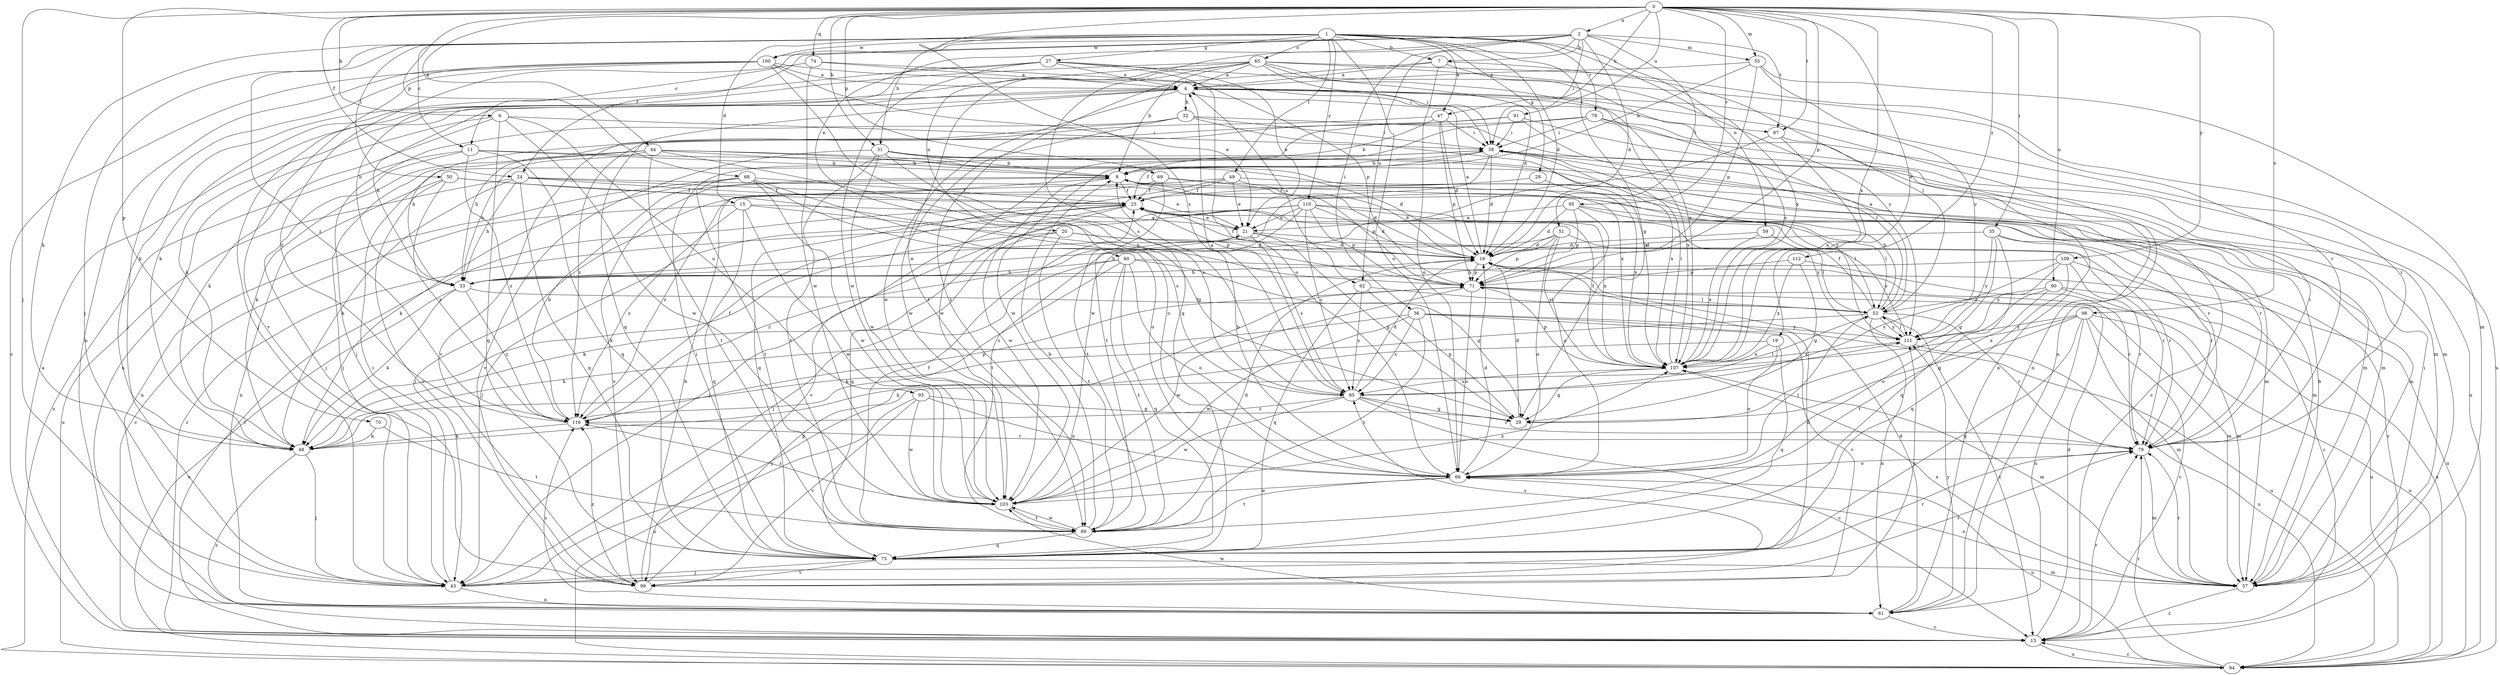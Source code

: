 strict digraph  {
0;
1;
2;
4;
6;
7;
8;
11;
13;
15;
16;
19;
20;
21;
24;
25;
27;
28;
29;
31;
32;
33;
35;
36;
38;
43;
44;
47;
48;
49;
50;
51;
52;
55;
57;
59;
60;
61;
65;
66;
68;
69;
70;
71;
74;
75;
78;
79;
85;
87;
89;
90;
91;
92;
93;
94;
95;
98;
99;
100;
103;
107;
109;
110;
111;
112;
116;
0 -> 2  [label=a];
0 -> 6  [label=b];
0 -> 19  [label=e];
0 -> 24  [label=f];
0 -> 31  [label=h];
0 -> 35  [label=i];
0 -> 43  [label=j];
0 -> 44  [label=k];
0 -> 47  [label=k];
0 -> 55  [label=m];
0 -> 68  [label=p];
0 -> 69  [label=p];
0 -> 70  [label=p];
0 -> 71  [label=p];
0 -> 74  [label=q];
0 -> 85  [label=s];
0 -> 87  [label=t];
0 -> 90  [label=u];
0 -> 91  [label=u];
0 -> 95  [label=v];
0 -> 98  [label=v];
0 -> 107  [label=x];
0 -> 109  [label=y];
0 -> 112  [label=z];
1 -> 7  [label=b];
1 -> 11  [label=c];
1 -> 15  [label=d];
1 -> 16  [label=d];
1 -> 27  [label=g];
1 -> 28  [label=g];
1 -> 29  [label=g];
1 -> 31  [label=h];
1 -> 43  [label=j];
1 -> 47  [label=k];
1 -> 48  [label=k];
1 -> 49  [label=l];
1 -> 50  [label=l];
1 -> 59  [label=n];
1 -> 65  [label=o];
1 -> 66  [label=o];
1 -> 78  [label=r];
1 -> 100  [label=w];
1 -> 107  [label=x];
1 -> 110  [label=y];
1 -> 116  [label=z];
2 -> 7  [label=b];
2 -> 11  [label=c];
2 -> 16  [label=d];
2 -> 20  [label=e];
2 -> 24  [label=f];
2 -> 36  [label=i];
2 -> 38  [label=i];
2 -> 51  [label=l];
2 -> 55  [label=m];
2 -> 60  [label=n];
2 -> 87  [label=t];
2 -> 92  [label=u];
2 -> 100  [label=w];
4 -> 32  [label=h];
4 -> 33  [label=h];
4 -> 48  [label=k];
4 -> 61  [label=n];
4 -> 75  [label=q];
4 -> 79  [label=r];
4 -> 87  [label=t];
4 -> 92  [label=u];
4 -> 103  [label=w];
6 -> 38  [label=i];
6 -> 48  [label=k];
6 -> 61  [label=n];
6 -> 75  [label=q];
6 -> 93  [label=u];
6 -> 103  [label=w];
7 -> 4  [label=a];
7 -> 52  [label=l];
7 -> 66  [label=o];
7 -> 89  [label=t];
7 -> 107  [label=x];
8 -> 25  [label=f];
8 -> 71  [label=p];
8 -> 79  [label=r];
8 -> 99  [label=v];
8 -> 103  [label=w];
11 -> 8  [label=b];
11 -> 43  [label=j];
11 -> 57  [label=m];
11 -> 75  [label=q];
11 -> 94  [label=u];
11 -> 116  [label=z];
13 -> 4  [label=a];
13 -> 16  [label=d];
13 -> 25  [label=f];
13 -> 79  [label=r];
13 -> 94  [label=u];
15 -> 13  [label=c];
15 -> 21  [label=e];
15 -> 71  [label=p];
15 -> 75  [label=q];
15 -> 103  [label=w];
15 -> 116  [label=z];
16 -> 4  [label=a];
16 -> 25  [label=f];
16 -> 33  [label=h];
16 -> 71  [label=p];
19 -> 48  [label=k];
19 -> 66  [label=o];
19 -> 75  [label=q];
19 -> 107  [label=x];
20 -> 16  [label=d];
20 -> 43  [label=j];
20 -> 48  [label=k];
20 -> 79  [label=r];
20 -> 89  [label=t];
21 -> 16  [label=d];
21 -> 29  [label=g];
21 -> 79  [label=r];
21 -> 85  [label=s];
21 -> 116  [label=z];
24 -> 21  [label=e];
24 -> 25  [label=f];
24 -> 33  [label=h];
24 -> 48  [label=k];
24 -> 57  [label=m];
24 -> 75  [label=q];
24 -> 94  [label=u];
25 -> 21  [label=e];
25 -> 43  [label=j];
25 -> 71  [label=p];
25 -> 75  [label=q];
25 -> 99  [label=v];
25 -> 111  [label=y];
27 -> 4  [label=a];
27 -> 21  [label=e];
27 -> 33  [label=h];
27 -> 48  [label=k];
27 -> 66  [label=o];
27 -> 79  [label=r];
27 -> 103  [label=w];
28 -> 25  [label=f];
28 -> 107  [label=x];
29 -> 16  [label=d];
31 -> 8  [label=b];
31 -> 57  [label=m];
31 -> 85  [label=s];
31 -> 89  [label=t];
31 -> 99  [label=v];
31 -> 103  [label=w];
31 -> 111  [label=y];
32 -> 38  [label=i];
32 -> 43  [label=j];
32 -> 61  [label=n];
32 -> 99  [label=v];
32 -> 103  [label=w];
32 -> 107  [label=x];
33 -> 21  [label=e];
33 -> 48  [label=k];
33 -> 52  [label=l];
33 -> 94  [label=u];
33 -> 116  [label=z];
35 -> 13  [label=c];
35 -> 16  [label=d];
35 -> 29  [label=g];
35 -> 75  [label=q];
35 -> 79  [label=r];
35 -> 111  [label=y];
36 -> 48  [label=k];
36 -> 85  [label=s];
36 -> 89  [label=t];
36 -> 94  [label=u];
36 -> 99  [label=v];
36 -> 103  [label=w];
36 -> 111  [label=y];
38 -> 8  [label=b];
38 -> 13  [label=c];
38 -> 16  [label=d];
38 -> 25  [label=f];
38 -> 89  [label=t];
38 -> 107  [label=x];
43 -> 38  [label=i];
43 -> 61  [label=n];
43 -> 79  [label=r];
43 -> 85  [label=s];
43 -> 111  [label=y];
44 -> 8  [label=b];
44 -> 16  [label=d];
44 -> 33  [label=h];
44 -> 43  [label=j];
44 -> 48  [label=k];
44 -> 66  [label=o];
44 -> 89  [label=t];
44 -> 107  [label=x];
47 -> 8  [label=b];
47 -> 16  [label=d];
47 -> 33  [label=h];
47 -> 38  [label=i];
47 -> 71  [label=p];
48 -> 13  [label=c];
48 -> 43  [label=j];
49 -> 16  [label=d];
49 -> 21  [label=e];
49 -> 25  [label=f];
49 -> 43  [label=j];
49 -> 75  [label=q];
49 -> 79  [label=r];
50 -> 25  [label=f];
50 -> 29  [label=g];
50 -> 61  [label=n];
50 -> 99  [label=v];
50 -> 116  [label=z];
51 -> 16  [label=d];
51 -> 33  [label=h];
51 -> 66  [label=o];
51 -> 71  [label=p];
51 -> 107  [label=x];
51 -> 111  [label=y];
52 -> 4  [label=a];
52 -> 8  [label=b];
52 -> 13  [label=c];
52 -> 25  [label=f];
52 -> 48  [label=k];
52 -> 61  [label=n];
52 -> 79  [label=r];
52 -> 111  [label=y];
55 -> 4  [label=a];
55 -> 8  [label=b];
55 -> 57  [label=m];
55 -> 71  [label=p];
55 -> 111  [label=y];
57 -> 8  [label=b];
57 -> 13  [label=c];
57 -> 38  [label=i];
57 -> 66  [label=o];
57 -> 79  [label=r];
57 -> 107  [label=x];
59 -> 16  [label=d];
59 -> 52  [label=l];
59 -> 107  [label=x];
60 -> 29  [label=g];
60 -> 33  [label=h];
60 -> 48  [label=k];
60 -> 66  [label=o];
60 -> 75  [label=q];
60 -> 89  [label=t];
60 -> 94  [label=u];
60 -> 116  [label=z];
61 -> 13  [label=c];
61 -> 16  [label=d];
61 -> 103  [label=w];
61 -> 111  [label=y];
61 -> 116  [label=z];
65 -> 4  [label=a];
65 -> 8  [label=b];
65 -> 16  [label=d];
65 -> 38  [label=i];
65 -> 43  [label=j];
65 -> 48  [label=k];
65 -> 75  [label=q];
65 -> 89  [label=t];
65 -> 94  [label=u];
65 -> 107  [label=x];
65 -> 111  [label=y];
66 -> 8  [label=b];
66 -> 16  [label=d];
66 -> 52  [label=l];
66 -> 89  [label=t];
66 -> 94  [label=u];
66 -> 103  [label=w];
68 -> 25  [label=f];
68 -> 48  [label=k];
68 -> 61  [label=n];
68 -> 66  [label=o];
68 -> 85  [label=s];
68 -> 89  [label=t];
68 -> 103  [label=w];
69 -> 16  [label=d];
69 -> 25  [label=f];
69 -> 57  [label=m];
69 -> 89  [label=t];
69 -> 116  [label=z];
70 -> 48  [label=k];
70 -> 89  [label=t];
71 -> 52  [label=l];
71 -> 57  [label=m];
71 -> 66  [label=o];
71 -> 94  [label=u];
71 -> 103  [label=w];
74 -> 4  [label=a];
74 -> 71  [label=p];
74 -> 103  [label=w];
74 -> 116  [label=z];
75 -> 38  [label=i];
75 -> 43  [label=j];
75 -> 57  [label=m];
75 -> 79  [label=r];
75 -> 99  [label=v];
78 -> 38  [label=i];
78 -> 57  [label=m];
78 -> 94  [label=u];
78 -> 103  [label=w];
78 -> 107  [label=x];
78 -> 116  [label=z];
79 -> 38  [label=i];
79 -> 57  [label=m];
79 -> 66  [label=o];
85 -> 4  [label=a];
85 -> 13  [label=c];
85 -> 16  [label=d];
85 -> 29  [label=g];
85 -> 52  [label=l];
85 -> 79  [label=r];
85 -> 103  [label=w];
85 -> 116  [label=z];
87 -> 61  [label=n];
87 -> 103  [label=w];
87 -> 107  [label=x];
89 -> 8  [label=b];
89 -> 16  [label=d];
89 -> 25  [label=f];
89 -> 75  [label=q];
89 -> 103  [label=w];
90 -> 52  [label=l];
90 -> 57  [label=m];
90 -> 66  [label=o];
90 -> 89  [label=t];
90 -> 94  [label=u];
91 -> 33  [label=h];
91 -> 38  [label=i];
91 -> 52  [label=l];
91 -> 57  [label=m];
91 -> 103  [label=w];
92 -> 29  [label=g];
92 -> 52  [label=l];
92 -> 75  [label=q];
92 -> 85  [label=s];
93 -> 29  [label=g];
93 -> 66  [label=o];
93 -> 94  [label=u];
93 -> 99  [label=v];
93 -> 103  [label=w];
94 -> 13  [label=c];
94 -> 79  [label=r];
95 -> 16  [label=d];
95 -> 21  [label=e];
95 -> 52  [label=l];
95 -> 57  [label=m];
95 -> 66  [label=o];
95 -> 71  [label=p];
98 -> 13  [label=c];
98 -> 29  [label=g];
98 -> 57  [label=m];
98 -> 61  [label=n];
98 -> 75  [label=q];
98 -> 94  [label=u];
98 -> 107  [label=x];
98 -> 111  [label=y];
99 -> 8  [label=b];
99 -> 16  [label=d];
99 -> 71  [label=p];
99 -> 111  [label=y];
99 -> 116  [label=z];
100 -> 4  [label=a];
100 -> 13  [label=c];
100 -> 21  [label=e];
100 -> 38  [label=i];
100 -> 43  [label=j];
100 -> 61  [label=n];
100 -> 85  [label=s];
100 -> 99  [label=v];
103 -> 89  [label=t];
103 -> 107  [label=x];
103 -> 116  [label=z];
107 -> 25  [label=f];
107 -> 29  [label=g];
107 -> 38  [label=i];
107 -> 57  [label=m];
107 -> 71  [label=p];
107 -> 85  [label=s];
109 -> 13  [label=c];
109 -> 33  [label=h];
109 -> 75  [label=q];
109 -> 79  [label=r];
109 -> 85  [label=s];
109 -> 111  [label=y];
110 -> 13  [label=c];
110 -> 16  [label=d];
110 -> 21  [label=e];
110 -> 43  [label=j];
110 -> 52  [label=l];
110 -> 71  [label=p];
110 -> 85  [label=s];
110 -> 89  [label=t];
110 -> 107  [label=x];
111 -> 52  [label=l];
111 -> 94  [label=u];
111 -> 107  [label=x];
112 -> 29  [label=g];
112 -> 71  [label=p];
112 -> 79  [label=r];
112 -> 107  [label=x];
116 -> 8  [label=b];
116 -> 25  [label=f];
116 -> 48  [label=k];
116 -> 71  [label=p];
116 -> 79  [label=r];
}
